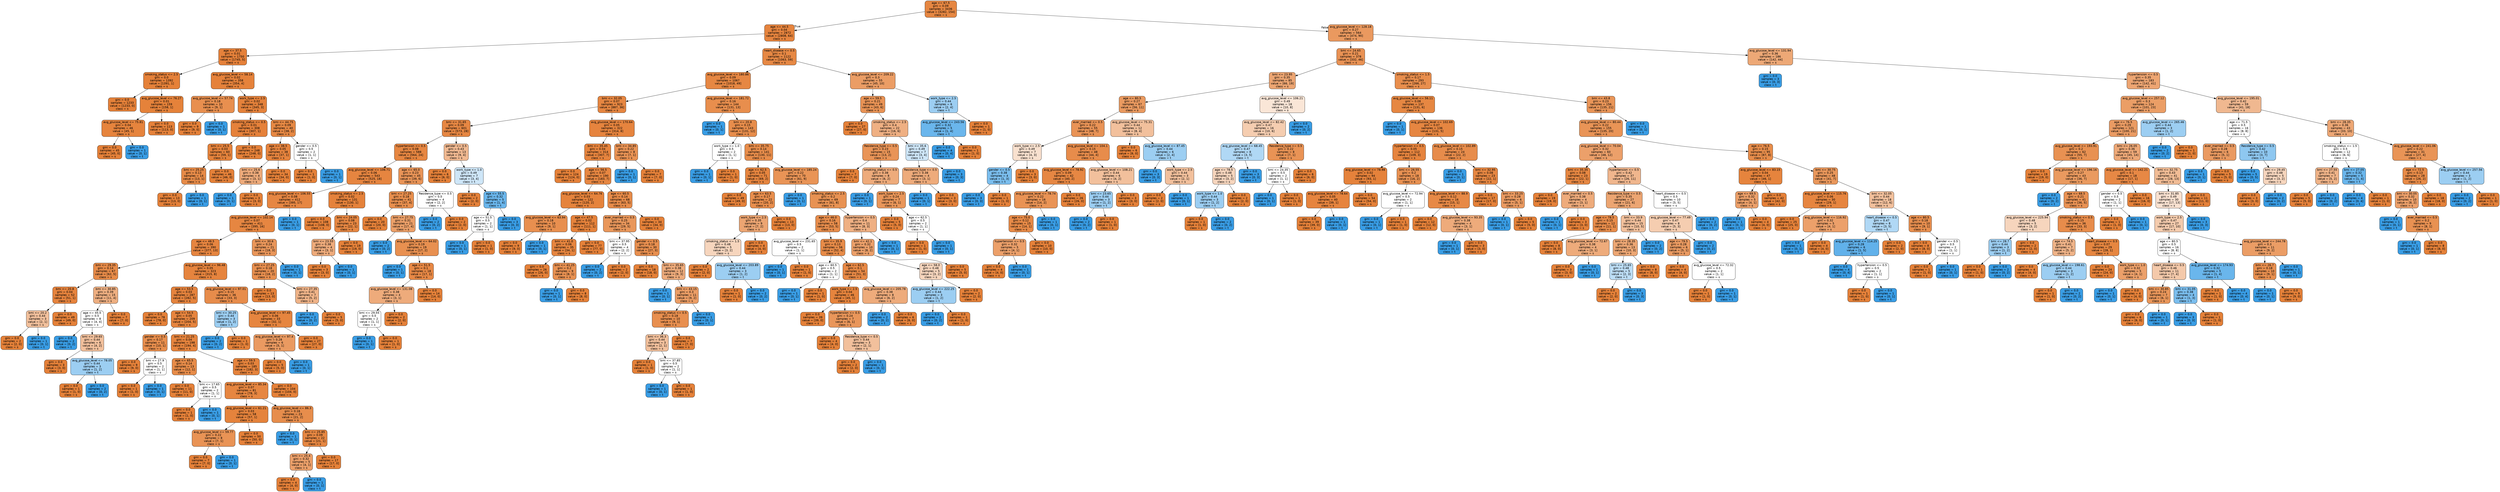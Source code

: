 digraph Tree {
node [shape=box, style="filled, rounded", color="black", fontname=helvetica] ;
edge [fontname=helvetica] ;
0 [label="age <= 67.5\ngini = 0.09\nsamples = 3436\nvalue = [3282, 154]\nclass = s", fillcolor="#e68742"] ;
1 [label="age <= 44.5\ngini = 0.04\nsamples = 2872\nvalue = [2808, 64]\nclass = s", fillcolor="#e6843e"] ;
0 -> 1 [labeldistance=2.5, labelangle=45, headlabel="True"] ;
2 [label="age <= 37.5\ngini = 0.01\nsamples = 1750\nvalue = [1745, 5]\nclass = s", fillcolor="#e5813a"] ;
1 -> 2 ;
3 [label="smoking_status <= 2.5\ngini = 0.0\nsamples = 1392\nvalue = [1391, 1]\nclass = s", fillcolor="#e58139"] ;
2 -> 3 ;
4 [label="gini = 0.0\nsamples = 1233\nvalue = [1233, 0]\nclass = s", fillcolor="#e58139"] ;
3 -> 4 ;
5 [label="avg_glucose_level <= 76.27\ngini = 0.01\nsamples = 159\nvalue = [158, 1]\nclass = s", fillcolor="#e5823a"] ;
3 -> 5 ;
6 [label="avg_glucose_level <= 75.81\ngini = 0.04\nsamples = 46\nvalue = [45, 1]\nclass = s", fillcolor="#e6843d"] ;
5 -> 6 ;
7 [label="gini = 0.0\nsamples = 45\nvalue = [45, 0]\nclass = s", fillcolor="#e58139"] ;
6 -> 7 ;
8 [label="gini = 0.0\nsamples = 1\nvalue = [0, 1]\nclass = t", fillcolor="#399de5"] ;
6 -> 8 ;
9 [label="gini = 0.0\nsamples = 113\nvalue = [113, 0]\nclass = s", fillcolor="#e58139"] ;
5 -> 9 ;
10 [label="avg_glucose_level <= 58.14\ngini = 0.02\nsamples = 358\nvalue = [354, 4]\nclass = s", fillcolor="#e5823b"] ;
2 -> 10 ;
11 [label="avg_glucose_level <= 57.74\ngini = 0.18\nsamples = 10\nvalue = [9, 1]\nclass = s", fillcolor="#e88f4f"] ;
10 -> 11 ;
12 [label="gini = 0.0\nsamples = 9\nvalue = [9, 0]\nclass = s", fillcolor="#e58139"] ;
11 -> 12 ;
13 [label="gini = 0.0\nsamples = 1\nvalue = [0, 1]\nclass = t", fillcolor="#399de5"] ;
11 -> 13 ;
14 [label="work_type <= 2.5\ngini = 0.02\nsamples = 348\nvalue = [345, 3]\nclass = s", fillcolor="#e5823b"] ;
10 -> 14 ;
15 [label="smoking_status <= 0.5\ngini = 0.01\nsamples = 308\nvalue = [307, 1]\nclass = s", fillcolor="#e5813a"] ;
14 -> 15 ;
16 [label="bmi <= 25.5\ngini = 0.03\nsamples = 60\nvalue = [59, 1]\nclass = s", fillcolor="#e5833c"] ;
15 -> 16 ;
17 [label="bmi <= 25.25\ngini = 0.13\nsamples = 14\nvalue = [13, 1]\nclass = s", fillcolor="#e78b48"] ;
16 -> 17 ;
18 [label="gini = 0.0\nsamples = 13\nvalue = [13, 0]\nclass = s", fillcolor="#e58139"] ;
17 -> 18 ;
19 [label="gini = 0.0\nsamples = 1\nvalue = [0, 1]\nclass = t", fillcolor="#399de5"] ;
17 -> 19 ;
20 [label="gini = 0.0\nsamples = 46\nvalue = [46, 0]\nclass = s", fillcolor="#e58139"] ;
16 -> 20 ;
21 [label="gini = 0.0\nsamples = 248\nvalue = [248, 0]\nclass = s", fillcolor="#e58139"] ;
15 -> 21 ;
22 [label="bmi <= 44.75\ngini = 0.09\nsamples = 40\nvalue = [38, 2]\nclass = s", fillcolor="#e68843"] ;
14 -> 22 ;
23 [label="age <= 38.5\ngini = 0.05\nsamples = 38\nvalue = [37, 1]\nclass = s", fillcolor="#e6843e"] ;
22 -> 23 ;
24 [label="bmi <= 25.6\ngini = 0.38\nsamples = 4\nvalue = [3, 1]\nclass = s", fillcolor="#eeab7b"] ;
23 -> 24 ;
25 [label="gini = 0.0\nsamples = 1\nvalue = [0, 1]\nclass = t", fillcolor="#399de5"] ;
24 -> 25 ;
26 [label="gini = 0.0\nsamples = 3\nvalue = [3, 0]\nclass = s", fillcolor="#e58139"] ;
24 -> 26 ;
27 [label="gini = 0.0\nsamples = 34\nvalue = [34, 0]\nclass = s", fillcolor="#e58139"] ;
23 -> 27 ;
28 [label="gender <= 0.5\ngini = 0.5\nsamples = 2\nvalue = [1, 1]\nclass = s", fillcolor="#ffffff"] ;
22 -> 28 ;
29 [label="gini = 0.0\nsamples = 1\nvalue = [1, 0]\nclass = s", fillcolor="#e58139"] ;
28 -> 29 ;
30 [label="gini = 0.0\nsamples = 1\nvalue = [0, 1]\nclass = t", fillcolor="#399de5"] ;
28 -> 30 ;
31 [label="heart_disease <= 0.5\ngini = 0.1\nsamples = 1122\nvalue = [1063, 59]\nclass = s", fillcolor="#e68844"] ;
1 -> 31 ;
32 [label="avg_glucose_level <= 180.86\ngini = 0.09\nsamples = 1067\nvalue = [1018, 49]\nclass = s", fillcolor="#e68743"] ;
31 -> 32 ;
33 [label="bmi <= 32.05\ngini = 0.07\nsamples = 923\nvalue = [887, 36]\nclass = s", fillcolor="#e68641"] ;
32 -> 33 ;
34 [label="bmi <= 31.65\ngini = 0.09\nsamples = 601\nvalue = [573, 28]\nclass = s", fillcolor="#e68743"] ;
33 -> 34 ;
35 [label="hypertension <= 0.5\ngini = 0.08\nsamples = 588\nvalue = [564, 24]\nclass = s", fillcolor="#e68641"] ;
34 -> 35 ;
36 [label="avg_glucose_level <= 106.71\ngini = 0.06\nsamples = 543\nvalue = [525, 18]\nclass = s", fillcolor="#e68540"] ;
35 -> 36 ;
37 [label="avg_glucose_level <= 106.55\ngini = 0.08\nsamples = 412\nvalue = [395, 17]\nclass = s", fillcolor="#e68642"] ;
36 -> 37 ;
38 [label="avg_glucose_level <= 102.14\ngini = 0.07\nsamples = 411\nvalue = [395, 16]\nclass = s", fillcolor="#e68641"] ;
37 -> 38 ;
39 [label="age <= 48.5\ngini = 0.06\nsamples = 390\nvalue = [377, 13]\nclass = s", fillcolor="#e68540"] ;
38 -> 39 ;
40 [label="bmi <= 29.35\ngini = 0.14\nsamples = 67\nvalue = [62, 5]\nclass = s", fillcolor="#e78b49"] ;
39 -> 40 ;
41 [label="bmi <= 20.8\ngini = 0.04\nsamples = 52\nvalue = [51, 1]\nclass = s", fillcolor="#e6833d"] ;
40 -> 41 ;
42 [label="bmi <= 20.2\ngini = 0.44\nsamples = 3\nvalue = [2, 1]\nclass = s", fillcolor="#f2c09c"] ;
41 -> 42 ;
43 [label="gini = 0.0\nsamples = 2\nvalue = [2, 0]\nclass = s", fillcolor="#e58139"] ;
42 -> 43 ;
44 [label="gini = 0.0\nsamples = 1\nvalue = [0, 1]\nclass = t", fillcolor="#399de5"] ;
42 -> 44 ;
45 [label="gini = 0.0\nsamples = 49\nvalue = [49, 0]\nclass = s", fillcolor="#e58139"] ;
41 -> 45 ;
46 [label="bmi <= 30.85\ngini = 0.39\nsamples = 15\nvalue = [11, 4]\nclass = s", fillcolor="#eeaf81"] ;
40 -> 46 ;
47 [label="age <= 45.5\ngini = 0.5\nsamples = 8\nvalue = [4, 4]\nclass = s", fillcolor="#ffffff"] ;
46 -> 47 ;
48 [label="gini = 0.0\nsamples = 2\nvalue = [0, 2]\nclass = t", fillcolor="#399de5"] ;
47 -> 48 ;
49 [label="bmi <= 29.65\ngini = 0.44\nsamples = 6\nvalue = [4, 2]\nclass = s", fillcolor="#f2c09c"] ;
47 -> 49 ;
50 [label="gini = 0.0\nsamples = 3\nvalue = [3, 0]\nclass = s", fillcolor="#e58139"] ;
49 -> 50 ;
51 [label="avg_glucose_level <= 78.05\ngini = 0.44\nsamples = 3\nvalue = [1, 2]\nclass = t", fillcolor="#9ccef2"] ;
49 -> 51 ;
52 [label="gini = 0.0\nsamples = 1\nvalue = [1, 0]\nclass = s", fillcolor="#e58139"] ;
51 -> 52 ;
53 [label="gini = 0.0\nsamples = 2\nvalue = [0, 2]\nclass = t", fillcolor="#399de5"] ;
51 -> 53 ;
54 [label="gini = 0.0\nsamples = 7\nvalue = [7, 0]\nclass = s", fillcolor="#e58139"] ;
46 -> 54 ;
55 [label="avg_glucose_level <= 96.48\ngini = 0.05\nsamples = 323\nvalue = [315, 8]\nclass = s", fillcolor="#e6843e"] ;
39 -> 55 ;
56 [label="age <= 53.5\ngini = 0.03\nsamples = 287\nvalue = [282, 5]\nclass = s", fillcolor="#e5833d"] ;
55 -> 56 ;
57 [label="gini = 0.0\nsamples = 78\nvalue = [78, 0]\nclass = s", fillcolor="#e58139"] ;
56 -> 57 ;
58 [label="age <= 54.5\ngini = 0.05\nsamples = 209\nvalue = [204, 5]\nclass = s", fillcolor="#e6843e"] ;
56 -> 58 ;
59 [label="gender <= 0.5\ngini = 0.17\nsamples = 11\nvalue = [10, 1]\nclass = s", fillcolor="#e88e4d"] ;
58 -> 59 ;
60 [label="gini = 0.0\nsamples = 9\nvalue = [9, 0]\nclass = s", fillcolor="#e58139"] ;
59 -> 60 ;
61 [label="bmi <= 27.9\ngini = 0.5\nsamples = 2\nvalue = [1, 1]\nclass = s", fillcolor="#ffffff"] ;
59 -> 61 ;
62 [label="gini = 0.0\nsamples = 1\nvalue = [1, 0]\nclass = s", fillcolor="#e58139"] ;
61 -> 62 ;
63 [label="gini = 0.0\nsamples = 1\nvalue = [0, 1]\nclass = t", fillcolor="#399de5"] ;
61 -> 63 ;
64 [label="bmi <= 21.25\ngini = 0.04\nsamples = 198\nvalue = [194, 4]\nclass = s", fillcolor="#e6843d"] ;
58 -> 64 ;
65 [label="age <= 65.5\ngini = 0.14\nsamples = 13\nvalue = [12, 1]\nclass = s", fillcolor="#e78c49"] ;
64 -> 65 ;
66 [label="gini = 0.0\nsamples = 11\nvalue = [11, 0]\nclass = s", fillcolor="#e58139"] ;
65 -> 66 ;
67 [label="bmi <= 17.65\ngini = 0.5\nsamples = 2\nvalue = [1, 1]\nclass = s", fillcolor="#ffffff"] ;
65 -> 67 ;
68 [label="gini = 0.0\nsamples = 1\nvalue = [1, 0]\nclass = s", fillcolor="#e58139"] ;
67 -> 68 ;
69 [label="gini = 0.0\nsamples = 1\nvalue = [0, 1]\nclass = t", fillcolor="#399de5"] ;
67 -> 69 ;
70 [label="age <= 59.5\ngini = 0.03\nsamples = 185\nvalue = [182, 3]\nclass = s", fillcolor="#e5833c"] ;
64 -> 70 ;
71 [label="avg_glucose_level <= 85.34\ngini = 0.07\nsamples = 81\nvalue = [78, 3]\nclass = s", fillcolor="#e68641"] ;
70 -> 71 ;
72 [label="avg_glucose_level <= 61.21\ngini = 0.03\nsamples = 58\nvalue = [57, 1]\nclass = s", fillcolor="#e5833c"] ;
71 -> 72 ;
73 [label="avg_glucose_level <= 59.77\ngini = 0.22\nsamples = 8\nvalue = [7, 1]\nclass = s", fillcolor="#e99355"] ;
72 -> 73 ;
74 [label="gini = 0.0\nsamples = 7\nvalue = [7, 0]\nclass = s", fillcolor="#e58139"] ;
73 -> 74 ;
75 [label="gini = 0.0\nsamples = 1\nvalue = [0, 1]\nclass = t", fillcolor="#399de5"] ;
73 -> 75 ;
76 [label="gini = 0.0\nsamples = 50\nvalue = [50, 0]\nclass = s", fillcolor="#e58139"] ;
72 -> 76 ;
77 [label="avg_glucose_level <= 86.3\ngini = 0.16\nsamples = 23\nvalue = [21, 2]\nclass = s", fillcolor="#e78d4c"] ;
71 -> 77 ;
78 [label="gini = 0.0\nsamples = 1\nvalue = [0, 1]\nclass = t", fillcolor="#399de5"] ;
77 -> 78 ;
79 [label="bmi <= 25.85\ngini = 0.09\nsamples = 22\nvalue = [21, 1]\nclass = s", fillcolor="#e68742"] ;
77 -> 79 ;
80 [label="bmi <= 25.4\ngini = 0.32\nsamples = 5\nvalue = [4, 1]\nclass = s", fillcolor="#eca06a"] ;
79 -> 80 ;
81 [label="gini = 0.0\nsamples = 4\nvalue = [4, 0]\nclass = s", fillcolor="#e58139"] ;
80 -> 81 ;
82 [label="gini = 0.0\nsamples = 1\nvalue = [0, 1]\nclass = t", fillcolor="#399de5"] ;
80 -> 82 ;
83 [label="gini = 0.0\nsamples = 17\nvalue = [17, 0]\nclass = s", fillcolor="#e58139"] ;
79 -> 83 ;
84 [label="gini = 0.0\nsamples = 104\nvalue = [104, 0]\nclass = s", fillcolor="#e58139"] ;
70 -> 84 ;
85 [label="avg_glucose_level <= 97.01\ngini = 0.15\nsamples = 36\nvalue = [33, 3]\nclass = s", fillcolor="#e78c4b"] ;
55 -> 85 ;
86 [label="bmi <= 30.25\ngini = 0.44\nsamples = 3\nvalue = [1, 2]\nclass = t", fillcolor="#9ccef2"] ;
85 -> 86 ;
87 [label="gini = 0.0\nsamples = 2\nvalue = [0, 2]\nclass = t", fillcolor="#399de5"] ;
86 -> 87 ;
88 [label="gini = 0.0\nsamples = 1\nvalue = [1, 0]\nclass = s", fillcolor="#e58139"] ;
86 -> 88 ;
89 [label="avg_glucose_level <= 97.45\ngini = 0.06\nsamples = 33\nvalue = [32, 1]\nclass = s", fillcolor="#e6853f"] ;
85 -> 89 ;
90 [label="avg_glucose_level <= 97.4\ngini = 0.28\nsamples = 6\nvalue = [5, 1]\nclass = s", fillcolor="#ea9a61"] ;
89 -> 90 ;
91 [label="gini = 0.0\nsamples = 5\nvalue = [5, 0]\nclass = s", fillcolor="#e58139"] ;
90 -> 91 ;
92 [label="gini = 0.0\nsamples = 1\nvalue = [0, 1]\nclass = t", fillcolor="#399de5"] ;
90 -> 92 ;
93 [label="gini = 0.0\nsamples = 27\nvalue = [27, 0]\nclass = s", fillcolor="#e58139"] ;
89 -> 93 ;
94 [label="bmi <= 30.6\ngini = 0.24\nsamples = 21\nvalue = [18, 3]\nclass = s", fillcolor="#e9965a"] ;
38 -> 94 ;
95 [label="bmi <= 27.25\ngini = 0.18\nsamples = 20\nvalue = [18, 2]\nclass = s", fillcolor="#e88f4f"] ;
94 -> 95 ;
96 [label="gini = 0.0\nsamples = 13\nvalue = [13, 0]\nclass = s", fillcolor="#e58139"] ;
95 -> 96 ;
97 [label="bmi <= 27.35\ngini = 0.41\nsamples = 7\nvalue = [5, 2]\nclass = s", fillcolor="#efb388"] ;
95 -> 97 ;
98 [label="gini = 0.0\nsamples = 2\nvalue = [0, 2]\nclass = t", fillcolor="#399de5"] ;
97 -> 98 ;
99 [label="gini = 0.0\nsamples = 5\nvalue = [5, 0]\nclass = s", fillcolor="#e58139"] ;
97 -> 99 ;
100 [label="gini = 0.0\nsamples = 1\nvalue = [0, 1]\nclass = t", fillcolor="#399de5"] ;
94 -> 100 ;
101 [label="gini = 0.0\nsamples = 1\nvalue = [0, 1]\nclass = t", fillcolor="#399de5"] ;
37 -> 101 ;
102 [label="smoking_status <= 2.5\ngini = 0.02\nsamples = 131\nvalue = [130, 1]\nclass = s", fillcolor="#e5823b"] ;
36 -> 102 ;
103 [label="gini = 0.0\nsamples = 108\nvalue = [108, 0]\nclass = s", fillcolor="#e58139"] ;
102 -> 103 ;
104 [label="bmi <= 24.05\ngini = 0.08\nsamples = 23\nvalue = [22, 1]\nclass = s", fillcolor="#e68742"] ;
102 -> 104 ;
105 [label="bmi <= 23.55\ngini = 0.38\nsamples = 4\nvalue = [3, 1]\nclass = s", fillcolor="#eeab7b"] ;
104 -> 105 ;
106 [label="gini = 0.0\nsamples = 3\nvalue = [3, 0]\nclass = s", fillcolor="#e58139"] ;
105 -> 106 ;
107 [label="gini = 0.0\nsamples = 1\nvalue = [0, 1]\nclass = t", fillcolor="#399de5"] ;
105 -> 107 ;
108 [label="gini = 0.0\nsamples = 19\nvalue = [19, 0]\nclass = s", fillcolor="#e58139"] ;
104 -> 108 ;
109 [label="age <= 65.0\ngini = 0.23\nsamples = 45\nvalue = [39, 6]\nclass = s", fillcolor="#e99457"] ;
35 -> 109 ;
110 [label="bmi <= 27.25\ngini = 0.18\nsamples = 41\nvalue = [37, 4]\nclass = s", fillcolor="#e88f4e"] ;
109 -> 110 ;
111 [label="gini = 0.0\nsamples = 20\nvalue = [20, 0]\nclass = s", fillcolor="#e58139"] ;
110 -> 111 ;
112 [label="bmi <= 27.75\ngini = 0.31\nsamples = 21\nvalue = [17, 4]\nclass = s", fillcolor="#eb9f68"] ;
110 -> 112 ;
113 [label="gini = 0.0\nsamples = 2\nvalue = [0, 2]\nclass = t", fillcolor="#399de5"] ;
112 -> 113 ;
114 [label="avg_glucose_level <= 64.02\ngini = 0.19\nsamples = 19\nvalue = [17, 2]\nclass = s", fillcolor="#e89050"] ;
112 -> 114 ;
115 [label="gini = 0.0\nsamples = 1\nvalue = [0, 1]\nclass = t", fillcolor="#399de5"] ;
114 -> 115 ;
116 [label="age <= 51.5\ngini = 0.1\nsamples = 18\nvalue = [17, 1]\nclass = s", fillcolor="#e78845"] ;
114 -> 116 ;
117 [label="avg_glucose_level <= 131.08\ngini = 0.38\nsamples = 4\nvalue = [3, 1]\nclass = s", fillcolor="#eeab7b"] ;
116 -> 117 ;
118 [label="bmi <= 29.55\ngini = 0.5\nsamples = 2\nvalue = [1, 1]\nclass = s", fillcolor="#ffffff"] ;
117 -> 118 ;
119 [label="gini = 0.0\nsamples = 1\nvalue = [0, 1]\nclass = t", fillcolor="#399de5"] ;
118 -> 119 ;
120 [label="gini = 0.0\nsamples = 1\nvalue = [1, 0]\nclass = s", fillcolor="#e58139"] ;
118 -> 120 ;
121 [label="gini = 0.0\nsamples = 2\nvalue = [2, 0]\nclass = s", fillcolor="#e58139"] ;
117 -> 121 ;
122 [label="gini = 0.0\nsamples = 14\nvalue = [14, 0]\nclass = s", fillcolor="#e58139"] ;
116 -> 122 ;
123 [label="Residence_type <= 0.5\ngini = 0.5\nsamples = 4\nvalue = [2, 2]\nclass = s", fillcolor="#ffffff"] ;
109 -> 123 ;
124 [label="gini = 0.0\nsamples = 2\nvalue = [0, 2]\nclass = t", fillcolor="#399de5"] ;
123 -> 124 ;
125 [label="gini = 0.0\nsamples = 2\nvalue = [2, 0]\nclass = s", fillcolor="#e58139"] ;
123 -> 125 ;
126 [label="gender <= 0.5\ngini = 0.43\nsamples = 13\nvalue = [9, 4]\nclass = s", fillcolor="#f1b991"] ;
34 -> 126 ;
127 [label="gini = 0.0\nsamples = 6\nvalue = [6, 0]\nclass = s", fillcolor="#e58139"] ;
126 -> 127 ;
128 [label="work_type <= 1.0\ngini = 0.49\nsamples = 7\nvalue = [3, 4]\nclass = t", fillcolor="#cee6f8"] ;
126 -> 128 ;
129 [label="gini = 0.0\nsamples = 2\nvalue = [2, 0]\nclass = s", fillcolor="#e58139"] ;
128 -> 129 ;
130 [label="age <= 55.5\ngini = 0.32\nsamples = 5\nvalue = [1, 4]\nclass = t", fillcolor="#6ab6ec"] ;
128 -> 130 ;
131 [label="age <= 51.5\ngini = 0.5\nsamples = 2\nvalue = [1, 1]\nclass = s", fillcolor="#ffffff"] ;
130 -> 131 ;
132 [label="gini = 0.0\nsamples = 1\nvalue = [0, 1]\nclass = t", fillcolor="#399de5"] ;
131 -> 132 ;
133 [label="gini = 0.0\nsamples = 1\nvalue = [1, 0]\nclass = s", fillcolor="#e58139"] ;
131 -> 133 ;
134 [label="gini = 0.0\nsamples = 3\nvalue = [0, 3]\nclass = t", fillcolor="#399de5"] ;
130 -> 134 ;
135 [label="avg_glucose_level <= 170.64\ngini = 0.05\nsamples = 322\nvalue = [314, 8]\nclass = s", fillcolor="#e6843e"] ;
33 -> 135 ;
136 [label="bmi <= 35.45\ngini = 0.04\nsamples = 314\nvalue = [307, 7]\nclass = s", fillcolor="#e6843e"] ;
135 -> 136 ;
137 [label="gini = 0.0\nsamples = 124\nvalue = [124, 0]\nclass = s", fillcolor="#e58139"] ;
136 -> 137 ;
138 [label="age <= 56.5\ngini = 0.07\nsamples = 190\nvalue = [183, 7]\nclass = s", fillcolor="#e68641"] ;
136 -> 138 ;
139 [label="avg_glucose_level <= 64.76\ngini = 0.03\nsamples = 122\nvalue = [120, 2]\nclass = s", fillcolor="#e5833c"] ;
138 -> 139 ;
140 [label="avg_glucose_level <= 63.94\ngini = 0.18\nsamples = 10\nvalue = [9, 1]\nclass = s", fillcolor="#e88f4f"] ;
139 -> 140 ;
141 [label="gini = 0.0\nsamples = 9\nvalue = [9, 0]\nclass = s", fillcolor="#e58139"] ;
140 -> 141 ;
142 [label="gini = 0.0\nsamples = 1\nvalue = [0, 1]\nclass = t", fillcolor="#399de5"] ;
140 -> 142 ;
143 [label="age <= 47.5\ngini = 0.02\nsamples = 112\nvalue = [111, 1]\nclass = s", fillcolor="#e5823b"] ;
139 -> 143 ;
144 [label="bmi <= 41.0\ngini = 0.06\nsamples = 35\nvalue = [34, 1]\nclass = s", fillcolor="#e6853f"] ;
143 -> 144 ;
145 [label="gini = 0.0\nsamples = 26\nvalue = [26, 0]\nclass = s", fillcolor="#e58139"] ;
144 -> 145 ;
146 [label="bmi <= 41.25\ngini = 0.2\nsamples = 9\nvalue = [8, 1]\nclass = s", fillcolor="#e89152"] ;
144 -> 146 ;
147 [label="gini = 0.0\nsamples = 1\nvalue = [0, 1]\nclass = t", fillcolor="#399de5"] ;
146 -> 147 ;
148 [label="gini = 0.0\nsamples = 8\nvalue = [8, 0]\nclass = s", fillcolor="#e58139"] ;
146 -> 148 ;
149 [label="gini = 0.0\nsamples = 77\nvalue = [77, 0]\nclass = s", fillcolor="#e58139"] ;
143 -> 149 ;
150 [label="age <= 60.5\ngini = 0.14\nsamples = 68\nvalue = [63, 5]\nclass = s", fillcolor="#e78b49"] ;
138 -> 150 ;
151 [label="ever_married <= 0.5\ngini = 0.25\nsamples = 34\nvalue = [29, 5]\nclass = s", fillcolor="#e9975b"] ;
150 -> 151 ;
152 [label="bmi <= 37.95\ngini = 0.5\nsamples = 4\nvalue = [2, 2]\nclass = s", fillcolor="#ffffff"] ;
151 -> 152 ;
153 [label="gini = 0.0\nsamples = 2\nvalue = [0, 2]\nclass = t", fillcolor="#399de5"] ;
152 -> 153 ;
154 [label="gini = 0.0\nsamples = 2\nvalue = [2, 0]\nclass = s", fillcolor="#e58139"] ;
152 -> 154 ;
155 [label="gender <= 0.5\ngini = 0.18\nsamples = 30\nvalue = [27, 3]\nclass = s", fillcolor="#e88f4f"] ;
151 -> 155 ;
156 [label="gini = 0.0\nsamples = 18\nvalue = [18, 0]\nclass = s", fillcolor="#e58139"] ;
155 -> 156 ;
157 [label="bmi <= 35.65\ngini = 0.38\nsamples = 12\nvalue = [9, 3]\nclass = s", fillcolor="#eeab7b"] ;
155 -> 157 ;
158 [label="gini = 0.0\nsamples = 1\nvalue = [0, 1]\nclass = t", fillcolor="#399de5"] ;
157 -> 158 ;
159 [label="bmi <= 43.15\ngini = 0.3\nsamples = 11\nvalue = [9, 2]\nclass = s", fillcolor="#eb9d65"] ;
157 -> 159 ;
160 [label="smoking_status <= 0.5\ngini = 0.18\nsamples = 10\nvalue = [9, 1]\nclass = s", fillcolor="#e88f4f"] ;
159 -> 160 ;
161 [label="bmi <= 36.3\ngini = 0.44\nsamples = 3\nvalue = [2, 1]\nclass = s", fillcolor="#f2c09c"] ;
160 -> 161 ;
162 [label="gini = 0.0\nsamples = 1\nvalue = [1, 0]\nclass = s", fillcolor="#e58139"] ;
161 -> 162 ;
163 [label="bmi <= 37.85\ngini = 0.5\nsamples = 2\nvalue = [1, 1]\nclass = s", fillcolor="#ffffff"] ;
161 -> 163 ;
164 [label="gini = 0.0\nsamples = 1\nvalue = [0, 1]\nclass = t", fillcolor="#399de5"] ;
163 -> 164 ;
165 [label="gini = 0.0\nsamples = 1\nvalue = [1, 0]\nclass = s", fillcolor="#e58139"] ;
163 -> 165 ;
166 [label="gini = 0.0\nsamples = 7\nvalue = [7, 0]\nclass = s", fillcolor="#e58139"] ;
160 -> 166 ;
167 [label="gini = 0.0\nsamples = 1\nvalue = [0, 1]\nclass = t", fillcolor="#399de5"] ;
159 -> 167 ;
168 [label="gini = 0.0\nsamples = 34\nvalue = [34, 0]\nclass = s", fillcolor="#e58139"] ;
150 -> 168 ;
169 [label="bmi <= 34.85\ngini = 0.22\nsamples = 8\nvalue = [7, 1]\nclass = s", fillcolor="#e99355"] ;
135 -> 169 ;
170 [label="gini = 0.0\nsamples = 1\nvalue = [0, 1]\nclass = t", fillcolor="#399de5"] ;
169 -> 170 ;
171 [label="gini = 0.0\nsamples = 7\nvalue = [7, 0]\nclass = s", fillcolor="#e58139"] ;
169 -> 171 ;
172 [label="avg_glucose_level <= 181.72\ngini = 0.16\nsamples = 144\nvalue = [131, 13]\nclass = s", fillcolor="#e88e4d"] ;
32 -> 172 ;
173 [label="gini = 0.0\nsamples = 1\nvalue = [0, 1]\nclass = t", fillcolor="#399de5"] ;
172 -> 173 ;
174 [label="bmi <= 20.8\ngini = 0.15\nsamples = 143\nvalue = [131, 12]\nclass = s", fillcolor="#e78d4b"] ;
172 -> 174 ;
175 [label="work_type <= 1.0\ngini = 0.5\nsamples = 2\nvalue = [1, 1]\nclass = s", fillcolor="#ffffff"] ;
174 -> 175 ;
176 [label="gini = 0.0\nsamples = 1\nvalue = [0, 1]\nclass = t", fillcolor="#399de5"] ;
175 -> 176 ;
177 [label="gini = 0.0\nsamples = 1\nvalue = [1, 0]\nclass = s", fillcolor="#e58139"] ;
175 -> 177 ;
178 [label="bmi <= 35.75\ngini = 0.14\nsamples = 141\nvalue = [130, 11]\nclass = s", fillcolor="#e78c4a"] ;
174 -> 178 ;
179 [label="age <= 62.5\ngini = 0.05\nsamples = 71\nvalue = [69, 2]\nclass = s", fillcolor="#e6853f"] ;
178 -> 179 ;
180 [label="gini = 0.0\nsamples = 49\nvalue = [49, 0]\nclass = s", fillcolor="#e58139"] ;
179 -> 180 ;
181 [label="age <= 63.5\ngini = 0.17\nsamples = 22\nvalue = [20, 2]\nclass = s", fillcolor="#e88e4d"] ;
179 -> 181 ;
182 [label="work_type <= 2.5\ngini = 0.35\nsamples = 9\nvalue = [7, 2]\nclass = s", fillcolor="#eca572"] ;
181 -> 182 ;
183 [label="smoking_status <= 1.5\ngini = 0.48\nsamples = 5\nvalue = [3, 2]\nclass = s", fillcolor="#f6d5bd"] ;
182 -> 183 ;
184 [label="gini = 0.0\nsamples = 2\nvalue = [2, 0]\nclass = s", fillcolor="#e58139"] ;
183 -> 184 ;
185 [label="avg_glucose_level <= 203.89\ngini = 0.44\nsamples = 3\nvalue = [1, 2]\nclass = t", fillcolor="#9ccef2"] ;
183 -> 185 ;
186 [label="gini = 0.0\nsamples = 1\nvalue = [1, 0]\nclass = s", fillcolor="#e58139"] ;
185 -> 186 ;
187 [label="gini = 0.0\nsamples = 2\nvalue = [0, 2]\nclass = t", fillcolor="#399de5"] ;
185 -> 187 ;
188 [label="gini = 0.0\nsamples = 4\nvalue = [4, 0]\nclass = s", fillcolor="#e58139"] ;
182 -> 188 ;
189 [label="gini = 0.0\nsamples = 13\nvalue = [13, 0]\nclass = s", fillcolor="#e58139"] ;
181 -> 189 ;
190 [label="avg_glucose_level <= 185.24\ngini = 0.22\nsamples = 70\nvalue = [61, 9]\nclass = s", fillcolor="#e99456"] ;
178 -> 190 ;
191 [label="gini = 0.0\nsamples = 1\nvalue = [0, 1]\nclass = t", fillcolor="#399de5"] ;
190 -> 191 ;
192 [label="smoking_status <= 2.5\ngini = 0.2\nsamples = 69\nvalue = [61, 8]\nclass = s", fillcolor="#e89253"] ;
190 -> 192 ;
193 [label="age <= 46.0\ngini = 0.16\nsamples = 58\nvalue = [53, 5]\nclass = s", fillcolor="#e78d4c"] ;
192 -> 193 ;
194 [label="avg_glucose_level <= 231.65\ngini = 0.5\nsamples = 2\nvalue = [1, 1]\nclass = s", fillcolor="#ffffff"] ;
193 -> 194 ;
195 [label="gini = 0.0\nsamples = 1\nvalue = [0, 1]\nclass = t", fillcolor="#399de5"] ;
194 -> 195 ;
196 [label="gini = 0.0\nsamples = 1\nvalue = [1, 0]\nclass = s", fillcolor="#e58139"] ;
194 -> 196 ;
197 [label="bmi <= 35.9\ngini = 0.13\nsamples = 56\nvalue = [52, 4]\nclass = s", fillcolor="#e78b48"] ;
193 -> 197 ;
198 [label="age <= 60.5\ngini = 0.5\nsamples = 2\nvalue = [1, 1]\nclass = s", fillcolor="#ffffff"] ;
197 -> 198 ;
199 [label="gini = 0.0\nsamples = 1\nvalue = [0, 1]\nclass = t", fillcolor="#399de5"] ;
198 -> 199 ;
200 [label="gini = 0.0\nsamples = 1\nvalue = [1, 0]\nclass = s", fillcolor="#e58139"] ;
198 -> 200 ;
201 [label="age <= 62.5\ngini = 0.1\nsamples = 54\nvalue = [51, 3]\nclass = s", fillcolor="#e78845"] ;
197 -> 201 ;
202 [label="work_type <= 2.5\ngini = 0.04\nsamples = 46\nvalue = [45, 1]\nclass = s", fillcolor="#e6843d"] ;
201 -> 202 ;
203 [label="gini = 0.0\nsamples = 39\nvalue = [39, 0]\nclass = s", fillcolor="#e58139"] ;
202 -> 203 ;
204 [label="hypertension <= 0.5\ngini = 0.24\nsamples = 7\nvalue = [6, 1]\nclass = s", fillcolor="#e9965a"] ;
202 -> 204 ;
205 [label="gini = 0.0\nsamples = 4\nvalue = [4, 0]\nclass = s", fillcolor="#e58139"] ;
204 -> 205 ;
206 [label="Residence_type <= 0.5\ngini = 0.44\nsamples = 3\nvalue = [2, 1]\nclass = s", fillcolor="#f2c09c"] ;
204 -> 206 ;
207 [label="gini = 0.0\nsamples = 2\nvalue = [2, 0]\nclass = s", fillcolor="#e58139"] ;
206 -> 207 ;
208 [label="gini = 0.0\nsamples = 1\nvalue = [0, 1]\nclass = t", fillcolor="#399de5"] ;
206 -> 208 ;
209 [label="avg_glucose_level <= 205.78\ngini = 0.38\nsamples = 8\nvalue = [6, 2]\nclass = s", fillcolor="#eeab7b"] ;
201 -> 209 ;
210 [label="gini = 0.0\nsamples = 2\nvalue = [0, 2]\nclass = t", fillcolor="#399de5"] ;
209 -> 210 ;
211 [label="gini = 0.0\nsamples = 6\nvalue = [6, 0]\nclass = s", fillcolor="#e58139"] ;
209 -> 211 ;
212 [label="hypertension <= 0.5\ngini = 0.4\nsamples = 11\nvalue = [8, 3]\nclass = s", fillcolor="#efb083"] ;
192 -> 212 ;
213 [label="bmi <= 42.1\ngini = 0.32\nsamples = 10\nvalue = [8, 2]\nclass = s", fillcolor="#eca06a"] ;
212 -> 213 ;
214 [label="age <= 58.0\ngini = 0.48\nsamples = 5\nvalue = [3, 2]\nclass = s", fillcolor="#f6d5bd"] ;
213 -> 214 ;
215 [label="avg_glucose_level <= 222.25\ngini = 0.44\nsamples = 3\nvalue = [1, 2]\nclass = t", fillcolor="#9ccef2"] ;
214 -> 215 ;
216 [label="gini = 0.0\nsamples = 2\nvalue = [0, 2]\nclass = t", fillcolor="#399de5"] ;
215 -> 216 ;
217 [label="gini = 0.0\nsamples = 1\nvalue = [1, 0]\nclass = s", fillcolor="#e58139"] ;
215 -> 217 ;
218 [label="gini = 0.0\nsamples = 2\nvalue = [2, 0]\nclass = s", fillcolor="#e58139"] ;
214 -> 218 ;
219 [label="gini = 0.0\nsamples = 5\nvalue = [5, 0]\nclass = s", fillcolor="#e58139"] ;
213 -> 219 ;
220 [label="gini = 0.0\nsamples = 1\nvalue = [0, 1]\nclass = t", fillcolor="#399de5"] ;
212 -> 220 ;
221 [label="avg_glucose_level <= 209.22\ngini = 0.3\nsamples = 55\nvalue = [45, 10]\nclass = s", fillcolor="#eb9d65"] ;
31 -> 221 ;
222 [label="age <= 59.5\ngini = 0.21\nsamples = 49\nvalue = [43, 6]\nclass = s", fillcolor="#e99355"] ;
221 -> 222 ;
223 [label="gini = 0.0\nsamples = 27\nvalue = [27, 0]\nclass = s", fillcolor="#e58139"] ;
222 -> 223 ;
224 [label="smoking_status <= 2.5\ngini = 0.4\nsamples = 22\nvalue = [16, 6]\nclass = s", fillcolor="#efb083"] ;
222 -> 224 ;
225 [label="Residence_type <= 0.5\ngini = 0.23\nsamples = 15\nvalue = [13, 2]\nclass = s", fillcolor="#e99457"] ;
224 -> 225 ;
226 [label="gini = 0.0\nsamples = 7\nvalue = [7, 0]\nclass = s", fillcolor="#e58139"] ;
225 -> 226 ;
227 [label="smoking_status <= 0.5\ngini = 0.38\nsamples = 8\nvalue = [6, 2]\nclass = s", fillcolor="#eeab7b"] ;
225 -> 227 ;
228 [label="gini = 0.0\nsamples = 1\nvalue = [0, 1]\nclass = t", fillcolor="#399de5"] ;
227 -> 228 ;
229 [label="work_type <= 2.5\ngini = 0.24\nsamples = 7\nvalue = [6, 1]\nclass = s", fillcolor="#e9965a"] ;
227 -> 229 ;
230 [label="gini = 0.0\nsamples = 5\nvalue = [5, 0]\nclass = s", fillcolor="#e58139"] ;
229 -> 230 ;
231 [label="age <= 62.5\ngini = 0.5\nsamples = 2\nvalue = [1, 1]\nclass = s", fillcolor="#ffffff"] ;
229 -> 231 ;
232 [label="gini = 0.0\nsamples = 1\nvalue = [1, 0]\nclass = s", fillcolor="#e58139"] ;
231 -> 232 ;
233 [label="gini = 0.0\nsamples = 1\nvalue = [0, 1]\nclass = t", fillcolor="#399de5"] ;
231 -> 233 ;
234 [label="bmi <= 35.6\ngini = 0.49\nsamples = 7\nvalue = [3, 4]\nclass = t", fillcolor="#cee6f8"] ;
224 -> 234 ;
235 [label="Residence_type <= 0.5\ngini = 0.38\nsamples = 4\nvalue = [3, 1]\nclass = s", fillcolor="#eeab7b"] ;
234 -> 235 ;
236 [label="gini = 0.0\nsamples = 1\nvalue = [0, 1]\nclass = t", fillcolor="#399de5"] ;
235 -> 236 ;
237 [label="gini = 0.0\nsamples = 3\nvalue = [3, 0]\nclass = s", fillcolor="#e58139"] ;
235 -> 237 ;
238 [label="gini = 0.0\nsamples = 3\nvalue = [0, 3]\nclass = t", fillcolor="#399de5"] ;
234 -> 238 ;
239 [label="work_type <= 2.5\ngini = 0.44\nsamples = 6\nvalue = [2, 4]\nclass = t", fillcolor="#9ccef2"] ;
221 -> 239 ;
240 [label="avg_glucose_level <= 243.56\ngini = 0.32\nsamples = 5\nvalue = [1, 4]\nclass = t", fillcolor="#6ab6ec"] ;
239 -> 240 ;
241 [label="gini = 0.0\nsamples = 4\nvalue = [0, 4]\nclass = t", fillcolor="#399de5"] ;
240 -> 241 ;
242 [label="gini = 0.0\nsamples = 1\nvalue = [1, 0]\nclass = s", fillcolor="#e58139"] ;
240 -> 242 ;
243 [label="gini = 0.0\nsamples = 1\nvalue = [1, 0]\nclass = s", fillcolor="#e58139"] ;
239 -> 243 ;
244 [label="avg_glucose_level <= 128.18\ngini = 0.27\nsamples = 564\nvalue = [474, 90]\nclass = s", fillcolor="#ea995f"] ;
0 -> 244 [labeldistance=2.5, labelangle=-45, headlabel="False"] ;
245 [label="bmi <= 24.65\ngini = 0.21\nsamples = 378\nvalue = [332, 46]\nclass = s", fillcolor="#e99254"] ;
244 -> 245 ;
246 [label="bmi <= 23.95\ngini = 0.35\nsamples = 85\nvalue = [66, 19]\nclass = s", fillcolor="#eca572"] ;
245 -> 246 ;
247 [label="age <= 80.5\ngini = 0.27\nsamples = 67\nvalue = [56, 11]\nclass = s", fillcolor="#ea9a60"] ;
246 -> 247 ;
248 [label="ever_married <= 0.5\ngini = 0.22\nsamples = 55\nvalue = [48, 7]\nclass = s", fillcolor="#e99356"] ;
247 -> 248 ;
249 [label="work_type <= 2.5\ngini = 0.49\nsamples = 7\nvalue = [4, 3]\nclass = s", fillcolor="#f8e0ce"] ;
248 -> 249 ;
250 [label="gender <= 0.5\ngini = 0.38\nsamples = 4\nvalue = [1, 3]\nclass = t", fillcolor="#7bbeee"] ;
249 -> 250 ;
251 [label="gini = 0.0\nsamples = 3\nvalue = [0, 3]\nclass = t", fillcolor="#399de5"] ;
250 -> 251 ;
252 [label="gini = 0.0\nsamples = 1\nvalue = [1, 0]\nclass = s", fillcolor="#e58139"] ;
250 -> 252 ;
253 [label="gini = 0.0\nsamples = 3\nvalue = [3, 0]\nclass = s", fillcolor="#e58139"] ;
249 -> 253 ;
254 [label="avg_glucose_level <= 104.1\ngini = 0.15\nsamples = 48\nvalue = [44, 4]\nclass = s", fillcolor="#e78c4b"] ;
248 -> 254 ;
255 [label="avg_glucose_level <= 78.92\ngini = 0.09\nsamples = 42\nvalue = [40, 2]\nclass = s", fillcolor="#e68743"] ;
254 -> 255 ;
256 [label="avg_glucose_level <= 78.74\ngini = 0.22\nsamples = 16\nvalue = [14, 2]\nclass = s", fillcolor="#e99355"] ;
255 -> 256 ;
257 [label="age <= 75.0\ngini = 0.12\nsamples = 15\nvalue = [14, 1]\nclass = s", fillcolor="#e78a47"] ;
256 -> 257 ;
258 [label="hypertension <= 0.5\ngini = 0.32\nsamples = 5\nvalue = [4, 1]\nclass = s", fillcolor="#eca06a"] ;
257 -> 258 ;
259 [label="gini = 0.0\nsamples = 4\nvalue = [4, 0]\nclass = s", fillcolor="#e58139"] ;
258 -> 259 ;
260 [label="gini = 0.0\nsamples = 1\nvalue = [0, 1]\nclass = t", fillcolor="#399de5"] ;
258 -> 260 ;
261 [label="gini = 0.0\nsamples = 10\nvalue = [10, 0]\nclass = s", fillcolor="#e58139"] ;
257 -> 261 ;
262 [label="gini = 0.0\nsamples = 1\nvalue = [0, 1]\nclass = t", fillcolor="#399de5"] ;
256 -> 262 ;
263 [label="gini = 0.0\nsamples = 26\nvalue = [26, 0]\nclass = s", fillcolor="#e58139"] ;
255 -> 263 ;
264 [label="avg_glucose_level <= 108.21\ngini = 0.44\nsamples = 6\nvalue = [4, 2]\nclass = s", fillcolor="#f2c09c"] ;
254 -> 264 ;
265 [label="bmi <= 23.65\ngini = 0.44\nsamples = 3\nvalue = [1, 2]\nclass = t", fillcolor="#9ccef2"] ;
264 -> 265 ;
266 [label="gini = 0.0\nsamples = 2\nvalue = [0, 2]\nclass = t", fillcolor="#399de5"] ;
265 -> 266 ;
267 [label="gini = 0.0\nsamples = 1\nvalue = [1, 0]\nclass = s", fillcolor="#e58139"] ;
265 -> 267 ;
268 [label="gini = 0.0\nsamples = 3\nvalue = [3, 0]\nclass = s", fillcolor="#e58139"] ;
264 -> 268 ;
269 [label="avg_glucose_level <= 75.31\ngini = 0.44\nsamples = 12\nvalue = [8, 4]\nclass = s", fillcolor="#f2c09c"] ;
247 -> 269 ;
270 [label="gini = 0.0\nsamples = 6\nvalue = [6, 0]\nclass = s", fillcolor="#e58139"] ;
269 -> 270 ;
271 [label="avg_glucose_level <= 87.45\ngini = 0.44\nsamples = 6\nvalue = [2, 4]\nclass = t", fillcolor="#9ccef2"] ;
269 -> 271 ;
272 [label="gini = 0.0\nsamples = 3\nvalue = [0, 3]\nclass = t", fillcolor="#399de5"] ;
271 -> 272 ;
273 [label="work_type <= 2.5\ngini = 0.44\nsamples = 3\nvalue = [2, 1]\nclass = s", fillcolor="#f2c09c"] ;
271 -> 273 ;
274 [label="gini = 0.0\nsamples = 2\nvalue = [2, 0]\nclass = s", fillcolor="#e58139"] ;
273 -> 274 ;
275 [label="gini = 0.0\nsamples = 1\nvalue = [0, 1]\nclass = t", fillcolor="#399de5"] ;
273 -> 275 ;
276 [label="avg_glucose_level <= 106.21\ngini = 0.49\nsamples = 18\nvalue = [10, 8]\nclass = s", fillcolor="#fae6d7"] ;
246 -> 276 ;
277 [label="avg_glucose_level <= 82.42\ngini = 0.47\nsamples = 16\nvalue = [10, 6]\nclass = s", fillcolor="#f5cdb0"] ;
276 -> 277 ;
278 [label="avg_glucose_level <= 68.45\ngini = 0.47\nsamples = 8\nvalue = [3, 5]\nclass = t", fillcolor="#b0d8f5"] ;
277 -> 278 ;
279 [label="age <= 78.5\ngini = 0.48\nsamples = 5\nvalue = [3, 2]\nclass = s", fillcolor="#f6d5bd"] ;
278 -> 279 ;
280 [label="work_type <= 1.0\ngini = 0.44\nsamples = 3\nvalue = [1, 2]\nclass = t", fillcolor="#9ccef2"] ;
279 -> 280 ;
281 [label="gini = 0.0\nsamples = 1\nvalue = [1, 0]\nclass = s", fillcolor="#e58139"] ;
280 -> 281 ;
282 [label="gini = 0.0\nsamples = 2\nvalue = [0, 2]\nclass = t", fillcolor="#399de5"] ;
280 -> 282 ;
283 [label="gini = 0.0\nsamples = 2\nvalue = [2, 0]\nclass = s", fillcolor="#e58139"] ;
279 -> 283 ;
284 [label="gini = 0.0\nsamples = 3\nvalue = [0, 3]\nclass = t", fillcolor="#399de5"] ;
278 -> 284 ;
285 [label="Residence_type <= 0.5\ngini = 0.22\nsamples = 8\nvalue = [7, 1]\nclass = s", fillcolor="#e99355"] ;
277 -> 285 ;
286 [label="bmi <= 24.35\ngini = 0.5\nsamples = 2\nvalue = [1, 1]\nclass = s", fillcolor="#ffffff"] ;
285 -> 286 ;
287 [label="gini = 0.0\nsamples = 1\nvalue = [0, 1]\nclass = t", fillcolor="#399de5"] ;
286 -> 287 ;
288 [label="gini = 0.0\nsamples = 1\nvalue = [1, 0]\nclass = s", fillcolor="#e58139"] ;
286 -> 288 ;
289 [label="gini = 0.0\nsamples = 6\nvalue = [6, 0]\nclass = s", fillcolor="#e58139"] ;
285 -> 289 ;
290 [label="gini = 0.0\nsamples = 2\nvalue = [0, 2]\nclass = t", fillcolor="#399de5"] ;
276 -> 290 ;
291 [label="smoking_status <= 1.5\ngini = 0.17\nsamples = 293\nvalue = [266, 27]\nclass = s", fillcolor="#e88e4d"] ;
245 -> 291 ;
292 [label="avg_glucose_level <= 56.11\ngini = 0.08\nsamples = 137\nvalue = [131, 6]\nclass = s", fillcolor="#e68742"] ;
291 -> 292 ;
293 [label="gini = 0.0\nsamples = 1\nvalue = [0, 1]\nclass = t", fillcolor="#399de5"] ;
292 -> 293 ;
294 [label="avg_glucose_level <= 102.69\ngini = 0.07\nsamples = 136\nvalue = [131, 5]\nclass = s", fillcolor="#e68641"] ;
292 -> 294 ;
295 [label="hypertension <= 0.5\ngini = 0.05\nsamples = 112\nvalue = [109, 3]\nclass = s", fillcolor="#e6843e"] ;
294 -> 295 ;
296 [label="avg_glucose_level <= 78.98\ngini = 0.02\nsamples = 94\nvalue = [93, 1]\nclass = s", fillcolor="#e5823b"] ;
295 -> 296 ;
297 [label="avg_glucose_level <= 78.64\ngini = 0.05\nsamples = 40\nvalue = [39, 1]\nclass = s", fillcolor="#e6843e"] ;
296 -> 297 ;
298 [label="gini = 0.0\nsamples = 39\nvalue = [39, 0]\nclass = s", fillcolor="#e58139"] ;
297 -> 298 ;
299 [label="gini = 0.0\nsamples = 1\nvalue = [0, 1]\nclass = t", fillcolor="#399de5"] ;
297 -> 299 ;
300 [label="gini = 0.0\nsamples = 54\nvalue = [54, 0]\nclass = s", fillcolor="#e58139"] ;
296 -> 300 ;
301 [label="bmi <= 26.55\ngini = 0.2\nsamples = 18\nvalue = [16, 2]\nclass = s", fillcolor="#e89152"] ;
295 -> 301 ;
302 [label="avg_glucose_level <= 72.94\ngini = 0.5\nsamples = 2\nvalue = [1, 1]\nclass = s", fillcolor="#ffffff"] ;
301 -> 302 ;
303 [label="gini = 0.0\nsamples = 1\nvalue = [0, 1]\nclass = t", fillcolor="#399de5"] ;
302 -> 303 ;
304 [label="gini = 0.0\nsamples = 1\nvalue = [1, 0]\nclass = s", fillcolor="#e58139"] ;
302 -> 304 ;
305 [label="avg_glucose_level <= 88.9\ngini = 0.12\nsamples = 16\nvalue = [15, 1]\nclass = s", fillcolor="#e78946"] ;
301 -> 305 ;
306 [label="gini = 0.0\nsamples = 12\nvalue = [12, 0]\nclass = s", fillcolor="#e58139"] ;
305 -> 306 ;
307 [label="avg_glucose_level <= 93.35\ngini = 0.38\nsamples = 4\nvalue = [3, 1]\nclass = s", fillcolor="#eeab7b"] ;
305 -> 307 ;
308 [label="gini = 0.0\nsamples = 1\nvalue = [0, 1]\nclass = t", fillcolor="#399de5"] ;
307 -> 308 ;
309 [label="gini = 0.0\nsamples = 3\nvalue = [3, 0]\nclass = s", fillcolor="#e58139"] ;
307 -> 309 ;
310 [label="avg_glucose_level <= 102.89\ngini = 0.15\nsamples = 24\nvalue = [22, 2]\nclass = s", fillcolor="#e78c4b"] ;
294 -> 310 ;
311 [label="gini = 0.0\nsamples = 1\nvalue = [0, 1]\nclass = t", fillcolor="#399de5"] ;
310 -> 311 ;
312 [label="bmi <= 32.95\ngini = 0.08\nsamples = 23\nvalue = [22, 1]\nclass = s", fillcolor="#e68742"] ;
310 -> 312 ;
313 [label="gini = 0.0\nsamples = 17\nvalue = [17, 0]\nclass = s", fillcolor="#e58139"] ;
312 -> 313 ;
314 [label="bmi <= 33.25\ngini = 0.28\nsamples = 6\nvalue = [5, 1]\nclass = s", fillcolor="#ea9a61"] ;
312 -> 314 ;
315 [label="gini = 0.0\nsamples = 1\nvalue = [0, 1]\nclass = t", fillcolor="#399de5"] ;
314 -> 315 ;
316 [label="gini = 0.0\nsamples = 5\nvalue = [5, 0]\nclass = s", fillcolor="#e58139"] ;
314 -> 316 ;
317 [label="bmi <= 43.8\ngini = 0.23\nsamples = 156\nvalue = [135, 21]\nclass = s", fillcolor="#e99558"] ;
291 -> 317 ;
318 [label="avg_glucose_level <= 80.44\ngini = 0.22\nsamples = 155\nvalue = [135, 20]\nclass = s", fillcolor="#e99456"] ;
317 -> 318 ;
319 [label="avg_glucose_level <= 70.04\ngini = 0.32\nsamples = 60\nvalue = [48, 12]\nclass = s", fillcolor="#eca06a"] ;
318 -> 319 ;
320 [label="bmi <= 35.35\ngini = 0.08\nsamples = 23\nvalue = [22, 1]\nclass = s", fillcolor="#e68742"] ;
319 -> 320 ;
321 [label="gini = 0.0\nsamples = 19\nvalue = [19, 0]\nclass = s", fillcolor="#e58139"] ;
320 -> 321 ;
322 [label="ever_married <= 0.5\ngini = 0.38\nsamples = 4\nvalue = [3, 1]\nclass = s", fillcolor="#eeab7b"] ;
320 -> 322 ;
323 [label="gini = 0.0\nsamples = 1\nvalue = [0, 1]\nclass = t", fillcolor="#399de5"] ;
322 -> 323 ;
324 [label="gini = 0.0\nsamples = 3\nvalue = [3, 0]\nclass = s", fillcolor="#e58139"] ;
322 -> 324 ;
325 [label="hypertension <= 0.5\ngini = 0.42\nsamples = 37\nvalue = [26, 11]\nclass = s", fillcolor="#f0b68d"] ;
319 -> 325 ;
326 [label="Residence_type <= 0.5\ngini = 0.35\nsamples = 27\nvalue = [21, 6]\nclass = s", fillcolor="#eca572"] ;
325 -> 326 ;
327 [label="age <= 78.5\ngini = 0.15\nsamples = 12\nvalue = [11, 1]\nclass = s", fillcolor="#e78c4b"] ;
326 -> 327 ;
328 [label="gini = 0.0\nsamples = 8\nvalue = [8, 0]\nclass = s", fillcolor="#e58139"] ;
327 -> 328 ;
329 [label="avg_glucose_level <= 72.67\ngini = 0.38\nsamples = 4\nvalue = [3, 1]\nclass = s", fillcolor="#eeab7b"] ;
327 -> 329 ;
330 [label="gini = 0.0\nsamples = 3\nvalue = [3, 0]\nclass = s", fillcolor="#e58139"] ;
329 -> 330 ;
331 [label="gini = 0.0\nsamples = 1\nvalue = [0, 1]\nclass = t", fillcolor="#399de5"] ;
329 -> 331 ;
332 [label="bmi <= 33.9\ngini = 0.44\nsamples = 15\nvalue = [10, 5]\nclass = s", fillcolor="#f2c09c"] ;
326 -> 332 ;
333 [label="bmi <= 28.35\ngini = 0.36\nsamples = 13\nvalue = [10, 3]\nclass = s", fillcolor="#eda774"] ;
332 -> 333 ;
334 [label="bmi <= 25.65\ngini = 0.48\nsamples = 5\nvalue = [2, 3]\nclass = t", fillcolor="#bddef6"] ;
333 -> 334 ;
335 [label="gini = 0.0\nsamples = 2\nvalue = [2, 0]\nclass = s", fillcolor="#e58139"] ;
334 -> 335 ;
336 [label="gini = 0.0\nsamples = 3\nvalue = [0, 3]\nclass = t", fillcolor="#399de5"] ;
334 -> 336 ;
337 [label="gini = 0.0\nsamples = 8\nvalue = [8, 0]\nclass = s", fillcolor="#e58139"] ;
333 -> 337 ;
338 [label="gini = 0.0\nsamples = 2\nvalue = [0, 2]\nclass = t", fillcolor="#399de5"] ;
332 -> 338 ;
339 [label="heart_disease <= 0.5\ngini = 0.5\nsamples = 10\nvalue = [5, 5]\nclass = s", fillcolor="#ffffff"] ;
325 -> 339 ;
340 [label="avg_glucose_level <= 77.49\ngini = 0.47\nsamples = 8\nvalue = [5, 3]\nclass = s", fillcolor="#f5cdb0"] ;
339 -> 340 ;
341 [label="age <= 79.5\ngini = 0.28\nsamples = 6\nvalue = [5, 1]\nclass = s", fillcolor="#ea9a61"] ;
340 -> 341 ;
342 [label="gini = 0.0\nsamples = 4\nvalue = [4, 0]\nclass = s", fillcolor="#e58139"] ;
341 -> 342 ;
343 [label="avg_glucose_level <= 72.32\ngini = 0.5\nsamples = 2\nvalue = [1, 1]\nclass = s", fillcolor="#ffffff"] ;
341 -> 343 ;
344 [label="gini = 0.0\nsamples = 1\nvalue = [1, 0]\nclass = s", fillcolor="#e58139"] ;
343 -> 344 ;
345 [label="gini = 0.0\nsamples = 1\nvalue = [0, 1]\nclass = t", fillcolor="#399de5"] ;
343 -> 345 ;
346 [label="gini = 0.0\nsamples = 2\nvalue = [0, 2]\nclass = t", fillcolor="#399de5"] ;
340 -> 346 ;
347 [label="gini = 0.0\nsamples = 2\nvalue = [0, 2]\nclass = t", fillcolor="#399de5"] ;
339 -> 347 ;
348 [label="age <= 76.5\ngini = 0.15\nsamples = 95\nvalue = [87, 8]\nclass = s", fillcolor="#e78d4b"] ;
318 -> 348 ;
349 [label="avg_glucose_level <= 83.15\ngini = 0.04\nsamples = 47\nvalue = [46, 1]\nclass = s", fillcolor="#e6843d"] ;
348 -> 349 ;
350 [label="age <= 69.5\ngini = 0.32\nsamples = 5\nvalue = [4, 1]\nclass = s", fillcolor="#eca06a"] ;
349 -> 350 ;
351 [label="gini = 0.0\nsamples = 1\nvalue = [0, 1]\nclass = t", fillcolor="#399de5"] ;
350 -> 351 ;
352 [label="gini = 0.0\nsamples = 4\nvalue = [4, 0]\nclass = s", fillcolor="#e58139"] ;
350 -> 352 ;
353 [label="gini = 0.0\nsamples = 42\nvalue = [42, 0]\nclass = s", fillcolor="#e58139"] ;
349 -> 353 ;
354 [label="bmi <= 30.75\ngini = 0.25\nsamples = 48\nvalue = [41, 7]\nclass = s", fillcolor="#e9975b"] ;
348 -> 354 ;
355 [label="avg_glucose_level <= 115.76\ngini = 0.06\nsamples = 30\nvalue = [29, 1]\nclass = s", fillcolor="#e68540"] ;
354 -> 355 ;
356 [label="gini = 0.0\nsamples = 25\nvalue = [25, 0]\nclass = s", fillcolor="#e58139"] ;
355 -> 356 ;
357 [label="avg_glucose_level <= 116.92\ngini = 0.32\nsamples = 5\nvalue = [4, 1]\nclass = s", fillcolor="#eca06a"] ;
355 -> 357 ;
358 [label="gini = 0.0\nsamples = 1\nvalue = [0, 1]\nclass = t", fillcolor="#399de5"] ;
357 -> 358 ;
359 [label="gini = 0.0\nsamples = 4\nvalue = [4, 0]\nclass = s", fillcolor="#e58139"] ;
357 -> 359 ;
360 [label="bmi <= 32.05\ngini = 0.44\nsamples = 18\nvalue = [12, 6]\nclass = s", fillcolor="#f2c09c"] ;
354 -> 360 ;
361 [label="heart_disease <= 0.5\ngini = 0.47\nsamples = 8\nvalue = [3, 5]\nclass = t", fillcolor="#b0d8f5"] ;
360 -> 361 ;
362 [label="avg_glucose_level <= 114.25\ngini = 0.28\nsamples = 6\nvalue = [1, 5]\nclass = t", fillcolor="#61b1ea"] ;
361 -> 362 ;
363 [label="gini = 0.0\nsamples = 4\nvalue = [0, 4]\nclass = t", fillcolor="#399de5"] ;
362 -> 363 ;
364 [label="hypertension <= 0.5\ngini = 0.5\nsamples = 2\nvalue = [1, 1]\nclass = s", fillcolor="#ffffff"] ;
362 -> 364 ;
365 [label="gini = 0.0\nsamples = 1\nvalue = [1, 0]\nclass = s", fillcolor="#e58139"] ;
364 -> 365 ;
366 [label="gini = 0.0\nsamples = 1\nvalue = [0, 1]\nclass = t", fillcolor="#399de5"] ;
364 -> 366 ;
367 [label="gini = 0.0\nsamples = 2\nvalue = [2, 0]\nclass = s", fillcolor="#e58139"] ;
361 -> 367 ;
368 [label="age <= 80.5\ngini = 0.18\nsamples = 10\nvalue = [9, 1]\nclass = s", fillcolor="#e88f4f"] ;
360 -> 368 ;
369 [label="gini = 0.0\nsamples = 8\nvalue = [8, 0]\nclass = s", fillcolor="#e58139"] ;
368 -> 369 ;
370 [label="gender <= 0.5\ngini = 0.5\nsamples = 2\nvalue = [1, 1]\nclass = s", fillcolor="#ffffff"] ;
368 -> 370 ;
371 [label="gini = 0.0\nsamples = 1\nvalue = [1, 0]\nclass = s", fillcolor="#e58139"] ;
370 -> 371 ;
372 [label="gini = 0.0\nsamples = 1\nvalue = [0, 1]\nclass = t", fillcolor="#399de5"] ;
370 -> 372 ;
373 [label="gini = 0.0\nsamples = 1\nvalue = [0, 1]\nclass = t", fillcolor="#399de5"] ;
317 -> 373 ;
374 [label="avg_glucose_level <= 131.94\ngini = 0.36\nsamples = 186\nvalue = [142, 44]\nclass = s", fillcolor="#eda876"] ;
244 -> 374 ;
375 [label="gini = 0.0\nsamples = 3\nvalue = [0, 3]\nclass = t", fillcolor="#399de5"] ;
374 -> 375 ;
376 [label="hypertension <= 0.5\ngini = 0.35\nsamples = 183\nvalue = [142, 41]\nclass = s", fillcolor="#eda572"] ;
374 -> 376 ;
377 [label="avg_glucose_level <= 257.12\ngini = 0.3\nsamples = 124\nvalue = [101, 23]\nclass = s", fillcolor="#eb9e66"] ;
376 -> 377 ;
378 [label="age <= 76.5\ngini = 0.29\nsamples = 121\nvalue = [100, 21]\nclass = s", fillcolor="#ea9b63"] ;
377 -> 378 ;
379 [label="avg_glucose_level <= 193.91\ngini = 0.2\nsamples = 62\nvalue = [55, 7]\nclass = s", fillcolor="#e89152"] ;
378 -> 379 ;
380 [label="gini = 0.0\nsamples = 19\nvalue = [19, 0]\nclass = s", fillcolor="#e58139"] ;
379 -> 380 ;
381 [label="avg_glucose_level <= 196.16\ngini = 0.27\nsamples = 43\nvalue = [36, 7]\nclass = s", fillcolor="#ea9a5f"] ;
379 -> 381 ;
382 [label="gini = 0.0\nsamples = 2\nvalue = [0, 2]\nclass = t", fillcolor="#399de5"] ;
381 -> 382 ;
383 [label="age <= 68.5\ngini = 0.21\nsamples = 41\nvalue = [36, 5]\nclass = s", fillcolor="#e99254"] ;
381 -> 383 ;
384 [label="avg_glucose_level <= 225.94\ngini = 0.48\nsamples = 5\nvalue = [3, 2]\nclass = s", fillcolor="#f6d5bd"] ;
383 -> 384 ;
385 [label="bmi <= 28.7\ngini = 0.44\nsamples = 3\nvalue = [1, 2]\nclass = t", fillcolor="#9ccef2"] ;
384 -> 385 ;
386 [label="gini = 0.0\nsamples = 1\nvalue = [1, 0]\nclass = s", fillcolor="#e58139"] ;
385 -> 386 ;
387 [label="gini = 0.0\nsamples = 2\nvalue = [0, 2]\nclass = t", fillcolor="#399de5"] ;
385 -> 387 ;
388 [label="gini = 0.0\nsamples = 2\nvalue = [2, 0]\nclass = s", fillcolor="#e58139"] ;
384 -> 388 ;
389 [label="smoking_status <= 0.5\ngini = 0.15\nsamples = 36\nvalue = [33, 3]\nclass = s", fillcolor="#e78c4b"] ;
383 -> 389 ;
390 [label="age <= 74.5\ngini = 0.41\nsamples = 7\nvalue = [5, 2]\nclass = s", fillcolor="#efb388"] ;
389 -> 390 ;
391 [label="gini = 0.0\nsamples = 4\nvalue = [4, 0]\nclass = s", fillcolor="#e58139"] ;
390 -> 391 ;
392 [label="avg_glucose_level <= 198.61\ngini = 0.44\nsamples = 3\nvalue = [1, 2]\nclass = t", fillcolor="#9ccef2"] ;
390 -> 392 ;
393 [label="gini = 0.0\nsamples = 1\nvalue = [1, 0]\nclass = s", fillcolor="#e58139"] ;
392 -> 393 ;
394 [label="gini = 0.0\nsamples = 2\nvalue = [0, 2]\nclass = t", fillcolor="#399de5"] ;
392 -> 394 ;
395 [label="heart_disease <= 0.5\ngini = 0.07\nsamples = 29\nvalue = [28, 1]\nclass = s", fillcolor="#e68640"] ;
389 -> 395 ;
396 [label="gini = 0.0\nsamples = 24\nvalue = [24, 0]\nclass = s", fillcolor="#e58139"] ;
395 -> 396 ;
397 [label="work_type <= 1.0\ngini = 0.32\nsamples = 5\nvalue = [4, 1]\nclass = s", fillcolor="#eca06a"] ;
395 -> 397 ;
398 [label="gini = 0.0\nsamples = 1\nvalue = [0, 1]\nclass = t", fillcolor="#399de5"] ;
397 -> 398 ;
399 [label="gini = 0.0\nsamples = 4\nvalue = [4, 0]\nclass = s", fillcolor="#e58139"] ;
397 -> 399 ;
400 [label="bmi <= 26.05\ngini = 0.36\nsamples = 59\nvalue = [45, 14]\nclass = s", fillcolor="#eda877"] ;
378 -> 400 ;
401 [label="avg_glucose_level <= 142.21\ngini = 0.1\nsamples = 18\nvalue = [17, 1]\nclass = s", fillcolor="#e78845"] ;
400 -> 401 ;
402 [label="gender <= 0.5\ngini = 0.5\nsamples = 2\nvalue = [1, 1]\nclass = s", fillcolor="#ffffff"] ;
401 -> 402 ;
403 [label="gini = 0.0\nsamples = 1\nvalue = [1, 0]\nclass = s", fillcolor="#e58139"] ;
402 -> 403 ;
404 [label="gini = 0.0\nsamples = 1\nvalue = [0, 1]\nclass = t", fillcolor="#399de5"] ;
402 -> 404 ;
405 [label="gini = 0.0\nsamples = 16\nvalue = [16, 0]\nclass = s", fillcolor="#e58139"] ;
401 -> 405 ;
406 [label="bmi <= 32.75\ngini = 0.43\nsamples = 41\nvalue = [28, 13]\nclass = s", fillcolor="#f1bc95"] ;
400 -> 406 ;
407 [label="bmi <= 31.85\ngini = 0.49\nsamples = 30\nvalue = [17, 13]\nclass = s", fillcolor="#f9e1d0"] ;
406 -> 407 ;
408 [label="work_type <= 2.5\ngini = 0.47\nsamples = 27\nvalue = [17, 10]\nclass = s", fillcolor="#f4cbad"] ;
407 -> 408 ;
409 [label="age <= 80.5\ngini = 0.5\nsamples = 16\nvalue = [8, 8]\nclass = s", fillcolor="#ffffff"] ;
408 -> 409 ;
410 [label="heart_disease <= 0.5\ngini = 0.46\nsamples = 11\nvalue = [7, 4]\nclass = s", fillcolor="#f4c9aa"] ;
409 -> 410 ;
411 [label="bmi <= 30.85\ngini = 0.24\nsamples = 7\nvalue = [6, 1]\nclass = s", fillcolor="#e9965a"] ;
410 -> 411 ;
412 [label="gini = 0.0\nsamples = 6\nvalue = [6, 0]\nclass = s", fillcolor="#e58139"] ;
411 -> 412 ;
413 [label="gini = 0.0\nsamples = 1\nvalue = [0, 1]\nclass = t", fillcolor="#399de5"] ;
411 -> 413 ;
414 [label="bmi <= 31.05\ngini = 0.38\nsamples = 4\nvalue = [1, 3]\nclass = t", fillcolor="#7bbeee"] ;
410 -> 414 ;
415 [label="gini = 0.0\nsamples = 3\nvalue = [0, 3]\nclass = t", fillcolor="#399de5"] ;
414 -> 415 ;
416 [label="gini = 0.0\nsamples = 1\nvalue = [1, 0]\nclass = s", fillcolor="#e58139"] ;
414 -> 416 ;
417 [label="avg_glucose_level <= 174.93\ngini = 0.32\nsamples = 5\nvalue = [1, 4]\nclass = t", fillcolor="#6ab6ec"] ;
409 -> 417 ;
418 [label="gini = 0.0\nsamples = 1\nvalue = [1, 0]\nclass = s", fillcolor="#e58139"] ;
417 -> 418 ;
419 [label="gini = 0.0\nsamples = 4\nvalue = [0, 4]\nclass = t", fillcolor="#399de5"] ;
417 -> 419 ;
420 [label="avg_glucose_level <= 244.78\ngini = 0.3\nsamples = 11\nvalue = [9, 2]\nclass = s", fillcolor="#eb9d65"] ;
408 -> 420 ;
421 [label="bmi <= 26.7\ngini = 0.18\nsamples = 10\nvalue = [9, 1]\nclass = s", fillcolor="#e88f4f"] ;
420 -> 421 ;
422 [label="gini = 0.0\nsamples = 1\nvalue = [0, 1]\nclass = t", fillcolor="#399de5"] ;
421 -> 422 ;
423 [label="gini = 0.0\nsamples = 9\nvalue = [9, 0]\nclass = s", fillcolor="#e58139"] ;
421 -> 423 ;
424 [label="gini = 0.0\nsamples = 1\nvalue = [0, 1]\nclass = t", fillcolor="#399de5"] ;
420 -> 424 ;
425 [label="gini = 0.0\nsamples = 3\nvalue = [0, 3]\nclass = t", fillcolor="#399de5"] ;
407 -> 425 ;
426 [label="gini = 0.0\nsamples = 11\nvalue = [11, 0]\nclass = s", fillcolor="#e58139"] ;
406 -> 426 ;
427 [label="avg_glucose_level <= 265.46\ngini = 0.44\nsamples = 3\nvalue = [1, 2]\nclass = t", fillcolor="#9ccef2"] ;
377 -> 427 ;
428 [label="gini = 0.0\nsamples = 2\nvalue = [0, 2]\nclass = t", fillcolor="#399de5"] ;
427 -> 428 ;
429 [label="gini = 0.0\nsamples = 1\nvalue = [1, 0]\nclass = s", fillcolor="#e58139"] ;
427 -> 429 ;
430 [label="avg_glucose_level <= 195.01\ngini = 0.42\nsamples = 59\nvalue = [41, 18]\nclass = s", fillcolor="#f0b890"] ;
376 -> 430 ;
431 [label="age <= 71.5\ngini = 0.5\nsamples = 16\nvalue = [8, 8]\nclass = s", fillcolor="#ffffff"] ;
430 -> 431 ;
432 [label="ever_married <= 0.5\ngini = 0.28\nsamples = 6\nvalue = [5, 1]\nclass = s", fillcolor="#ea9a61"] ;
431 -> 432 ;
433 [label="gini = 0.0\nsamples = 1\nvalue = [0, 1]\nclass = t", fillcolor="#399de5"] ;
432 -> 433 ;
434 [label="gini = 0.0\nsamples = 5\nvalue = [5, 0]\nclass = s", fillcolor="#e58139"] ;
432 -> 434 ;
435 [label="Residence_type <= 0.5\ngini = 0.42\nsamples = 10\nvalue = [3, 7]\nclass = t", fillcolor="#8ec7f0"] ;
431 -> 435 ;
436 [label="gini = 0.0\nsamples = 5\nvalue = [0, 5]\nclass = t", fillcolor="#399de5"] ;
435 -> 436 ;
437 [label="bmi <= 29.45\ngini = 0.48\nsamples = 5\nvalue = [3, 2]\nclass = s", fillcolor="#f6d5bd"] ;
435 -> 437 ;
438 [label="gini = 0.0\nsamples = 3\nvalue = [3, 0]\nclass = s", fillcolor="#e58139"] ;
437 -> 438 ;
439 [label="gini = 0.0\nsamples = 2\nvalue = [0, 2]\nclass = t", fillcolor="#399de5"] ;
437 -> 439 ;
440 [label="bmi <= 28.35\ngini = 0.36\nsamples = 43\nvalue = [33, 10]\nclass = s", fillcolor="#eda775"] ;
430 -> 440 ;
441 [label="smoking_status <= 1.5\ngini = 0.5\nsamples = 12\nvalue = [6, 6]\nclass = s", fillcolor="#ffffff"] ;
440 -> 441 ;
442 [label="bmi <= 27.55\ngini = 0.41\nsamples = 7\nvalue = [5, 2]\nclass = s", fillcolor="#efb388"] ;
441 -> 442 ;
443 [label="gini = 0.0\nsamples = 5\nvalue = [5, 0]\nclass = s", fillcolor="#e58139"] ;
442 -> 443 ;
444 [label="gini = 0.0\nsamples = 2\nvalue = [0, 2]\nclass = t", fillcolor="#399de5"] ;
442 -> 444 ;
445 [label="bmi <= 27.05\ngini = 0.32\nsamples = 5\nvalue = [1, 4]\nclass = t", fillcolor="#6ab6ec"] ;
441 -> 445 ;
446 [label="gini = 0.0\nsamples = 4\nvalue = [0, 4]\nclass = t", fillcolor="#399de5"] ;
445 -> 446 ;
447 [label="gini = 0.0\nsamples = 1\nvalue = [1, 0]\nclass = s", fillcolor="#e58139"] ;
445 -> 447 ;
448 [label="avg_glucose_level <= 241.06\ngini = 0.22\nsamples = 31\nvalue = [27, 4]\nclass = s", fillcolor="#e99456"] ;
440 -> 448 ;
449 [label="age <= 72.5\ngini = 0.13\nsamples = 28\nvalue = [26, 2]\nclass = s", fillcolor="#e78b48"] ;
448 -> 449 ;
450 [label="bmi <= 30.05\ngini = 0.32\nsamples = 10\nvalue = [8, 2]\nclass = s", fillcolor="#eca06a"] ;
449 -> 450 ;
451 [label="gini = 0.0\nsamples = 1\nvalue = [0, 1]\nclass = t", fillcolor="#399de5"] ;
450 -> 451 ;
452 [label="ever_married <= 0.5\ngini = 0.2\nsamples = 9\nvalue = [8, 1]\nclass = s", fillcolor="#e89152"] ;
450 -> 452 ;
453 [label="gini = 0.0\nsamples = 1\nvalue = [0, 1]\nclass = t", fillcolor="#399de5"] ;
452 -> 453 ;
454 [label="gini = 0.0\nsamples = 8\nvalue = [8, 0]\nclass = s", fillcolor="#e58139"] ;
452 -> 454 ;
455 [label="gini = 0.0\nsamples = 18\nvalue = [18, 0]\nclass = s", fillcolor="#e58139"] ;
449 -> 455 ;
456 [label="avg_glucose_level <= 257.56\ngini = 0.44\nsamples = 3\nvalue = [1, 2]\nclass = t", fillcolor="#9ccef2"] ;
448 -> 456 ;
457 [label="gini = 0.0\nsamples = 2\nvalue = [0, 2]\nclass = t", fillcolor="#399de5"] ;
456 -> 457 ;
458 [label="gini = 0.0\nsamples = 1\nvalue = [1, 0]\nclass = s", fillcolor="#e58139"] ;
456 -> 458 ;
}